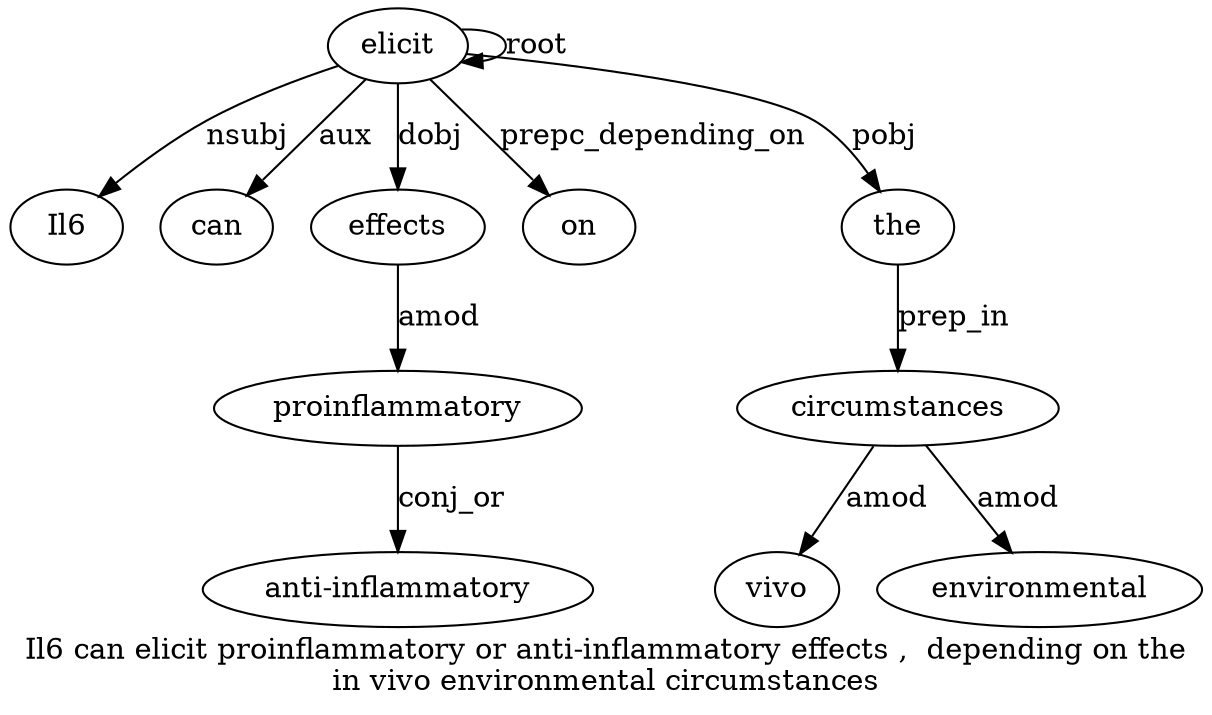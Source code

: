 digraph "Il6 can elicit proinflammatory or anti-inflammatory effects ,  depending on the in vivo environmental circumstances" {
label="Il6 can elicit proinflammatory or anti-inflammatory effects ,  depending on the
in vivo environmental circumstances";
elicit3 [style=filled, fillcolor=white, label=elicit];
Il61 [style=filled, fillcolor=white, label=Il6];
elicit3 -> Il61  [label=nsubj];
can2 [style=filled, fillcolor=white, label=can];
elicit3 -> can2  [label=aux];
elicit3 -> elicit3  [label=root];
effects7 [style=filled, fillcolor=white, label=effects];
proinflammatory4 [style=filled, fillcolor=white, label=proinflammatory];
effects7 -> proinflammatory4  [label=amod];
"anti-inflammatory6" [style=filled, fillcolor=white, label="anti-inflammatory"];
proinflammatory4 -> "anti-inflammatory6"  [label=conj_or];
elicit3 -> effects7  [label=dobj];
on10 [style=filled, fillcolor=white, label=on];
elicit3 -> on10  [label=prepc_depending_on];
the11 [style=filled, fillcolor=white, label=the];
elicit3 -> the11  [label=pobj];
circumstances15 [style=filled, fillcolor=white, label=circumstances];
vivo13 [style=filled, fillcolor=white, label=vivo];
circumstances15 -> vivo13  [label=amod];
environmental14 [style=filled, fillcolor=white, label=environmental];
circumstances15 -> environmental14  [label=amod];
the11 -> circumstances15  [label=prep_in];
}
